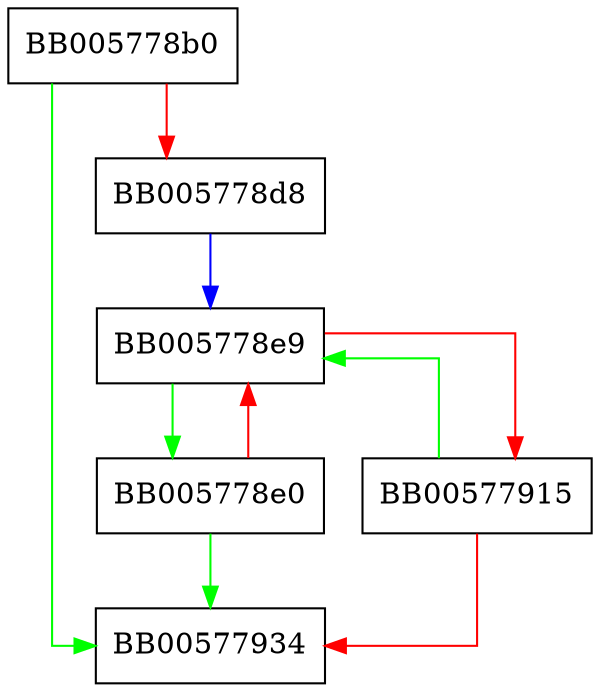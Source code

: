 digraph SCT_LIST_print {
  node [shape="box"];
  graph [splines=ortho];
  BB005778b0 -> BB00577934 [color="green"];
  BB005778b0 -> BB005778d8 [color="red"];
  BB005778d8 -> BB005778e9 [color="blue"];
  BB005778e0 -> BB00577934 [color="green"];
  BB005778e0 -> BB005778e9 [color="red"];
  BB005778e9 -> BB005778e0 [color="green"];
  BB005778e9 -> BB00577915 [color="red"];
  BB00577915 -> BB005778e9 [color="green"];
  BB00577915 -> BB00577934 [color="red"];
}